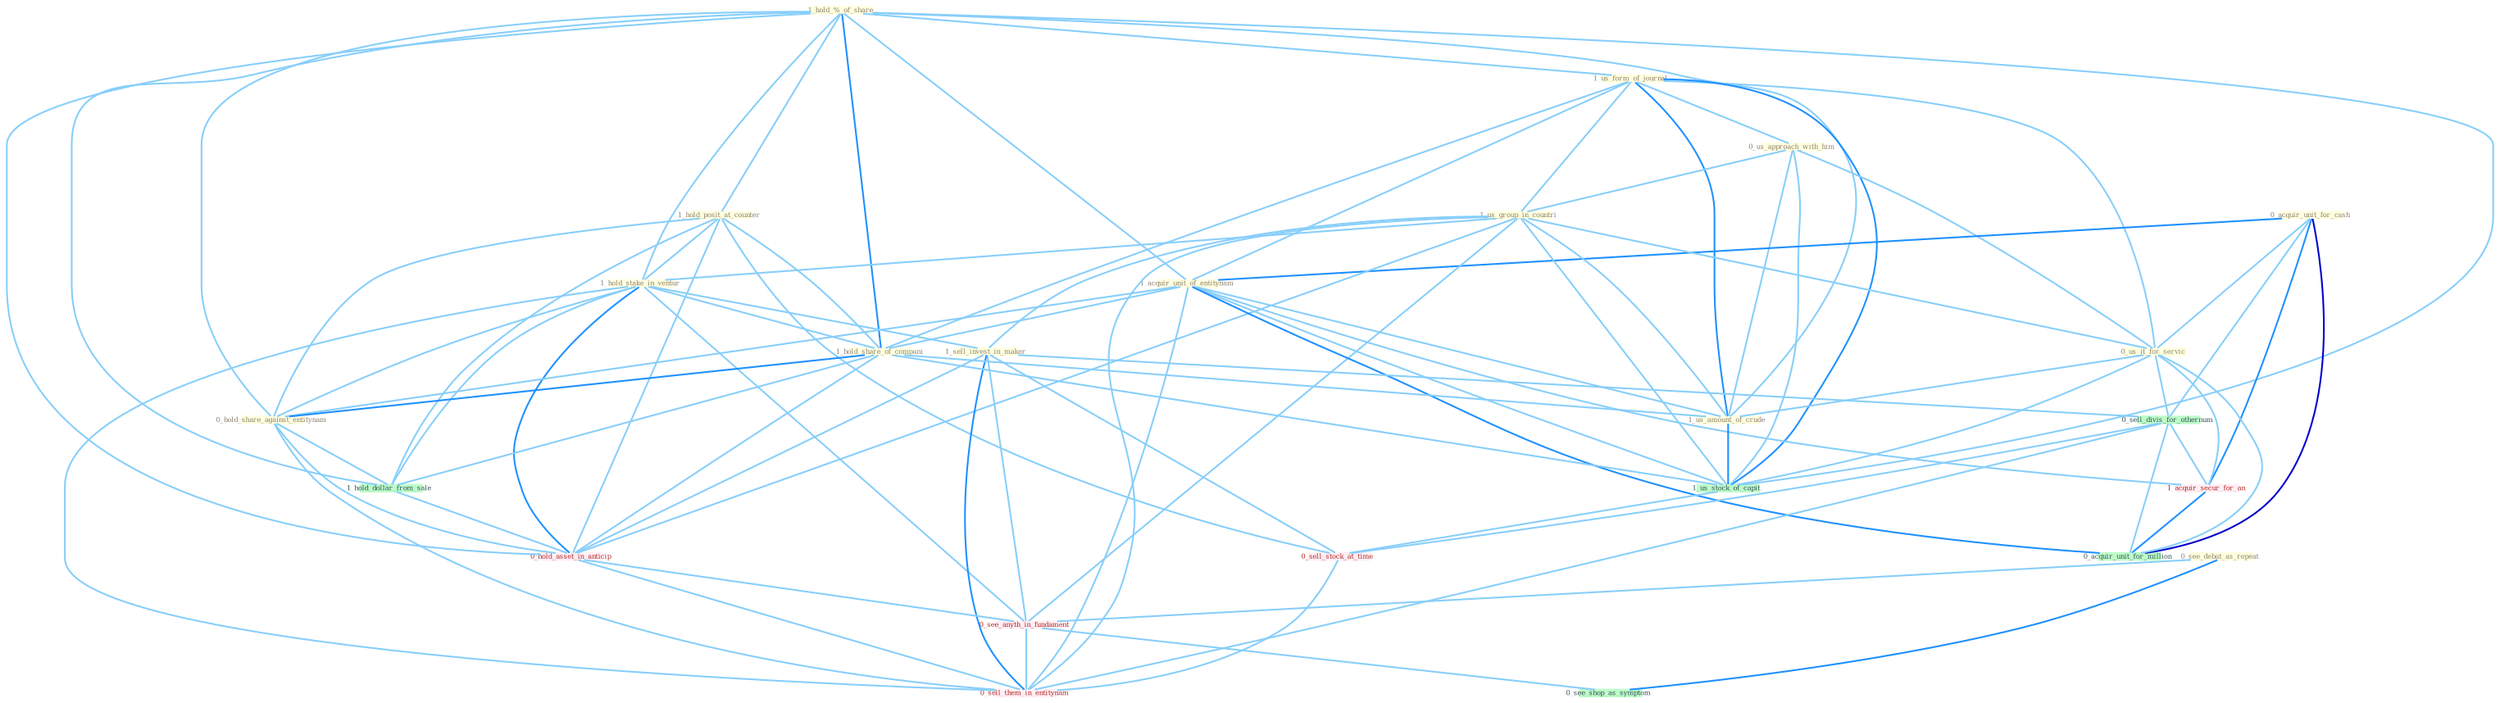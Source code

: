 Graph G{ 
    node
    [shape=polygon,style=filled,width=.5,height=.06,color="#BDFCC9",fixedsize=true,fontsize=4,
    fontcolor="#2f4f4f"];
    {node
    [color="#ffffe0", fontcolor="#8b7d6b"] "1_hold_%_of_share " "0_see_debat_as_repeat " "1_us_form_of_journal " "1_hold_posit_at_counter " "0_us_approach_with_him " "0_acquir_unit_for_cash " "1_us_group_in_countri " "1_hold_stake_in_ventur " "1_acquir_unit_of_entitynam " "0_us_it_for_servic " "1_sell_invest_in_maker " "1_hold_share_of_compani " "1_us_amount_of_crude " "0_hold_share_against_entitynam "}
{node [color="#fff0f5", fontcolor="#b22222"] "1_acquir_secur_for_an " "0_hold_asset_in_anticip " "0_sell_stock_at_time " "0_see_anyth_in_fundament " "0_sell_them_in_entitynam "}
edge [color="#B0E2FF"];

	"1_hold_%_of_share " -- "1_us_form_of_journal " [w="1", color="#87cefa" ];
	"1_hold_%_of_share " -- "1_hold_posit_at_counter " [w="1", color="#87cefa" ];
	"1_hold_%_of_share " -- "1_hold_stake_in_ventur " [w="1", color="#87cefa" ];
	"1_hold_%_of_share " -- "1_acquir_unit_of_entitynam " [w="1", color="#87cefa" ];
	"1_hold_%_of_share " -- "1_hold_share_of_compani " [w="2", color="#1e90ff" , len=0.8];
	"1_hold_%_of_share " -- "1_us_amount_of_crude " [w="1", color="#87cefa" ];
	"1_hold_%_of_share " -- "0_hold_share_against_entitynam " [w="1", color="#87cefa" ];
	"1_hold_%_of_share " -- "1_us_stock_of_capit " [w="1", color="#87cefa" ];
	"1_hold_%_of_share " -- "1_hold_dollar_from_sale " [w="1", color="#87cefa" ];
	"1_hold_%_of_share " -- "0_hold_asset_in_anticip " [w="1", color="#87cefa" ];
	"0_see_debat_as_repeat " -- "0_see_anyth_in_fundament " [w="1", color="#87cefa" ];
	"0_see_debat_as_repeat " -- "0_see_shop_as_symptom " [w="2", color="#1e90ff" , len=0.8];
	"1_us_form_of_journal " -- "0_us_approach_with_him " [w="1", color="#87cefa" ];
	"1_us_form_of_journal " -- "1_us_group_in_countri " [w="1", color="#87cefa" ];
	"1_us_form_of_journal " -- "1_acquir_unit_of_entitynam " [w="1", color="#87cefa" ];
	"1_us_form_of_journal " -- "0_us_it_for_servic " [w="1", color="#87cefa" ];
	"1_us_form_of_journal " -- "1_hold_share_of_compani " [w="1", color="#87cefa" ];
	"1_us_form_of_journal " -- "1_us_amount_of_crude " [w="2", color="#1e90ff" , len=0.8];
	"1_us_form_of_journal " -- "1_us_stock_of_capit " [w="2", color="#1e90ff" , len=0.8];
	"1_hold_posit_at_counter " -- "1_hold_stake_in_ventur " [w="1", color="#87cefa" ];
	"1_hold_posit_at_counter " -- "1_hold_share_of_compani " [w="1", color="#87cefa" ];
	"1_hold_posit_at_counter " -- "0_hold_share_against_entitynam " [w="1", color="#87cefa" ];
	"1_hold_posit_at_counter " -- "1_hold_dollar_from_sale " [w="1", color="#87cefa" ];
	"1_hold_posit_at_counter " -- "0_hold_asset_in_anticip " [w="1", color="#87cefa" ];
	"1_hold_posit_at_counter " -- "0_sell_stock_at_time " [w="1", color="#87cefa" ];
	"0_us_approach_with_him " -- "1_us_group_in_countri " [w="1", color="#87cefa" ];
	"0_us_approach_with_him " -- "0_us_it_for_servic " [w="1", color="#87cefa" ];
	"0_us_approach_with_him " -- "1_us_amount_of_crude " [w="1", color="#87cefa" ];
	"0_us_approach_with_him " -- "1_us_stock_of_capit " [w="1", color="#87cefa" ];
	"0_acquir_unit_for_cash " -- "1_acquir_unit_of_entitynam " [w="2", color="#1e90ff" , len=0.8];
	"0_acquir_unit_for_cash " -- "0_us_it_for_servic " [w="1", color="#87cefa" ];
	"0_acquir_unit_for_cash " -- "0_sell_divis_for_othernum " [w="1", color="#87cefa" ];
	"0_acquir_unit_for_cash " -- "1_acquir_secur_for_an " [w="2", color="#1e90ff" , len=0.8];
	"0_acquir_unit_for_cash " -- "0_acquir_unit_for_million " [w="3", color="#0000cd" , len=0.6];
	"1_us_group_in_countri " -- "1_hold_stake_in_ventur " [w="1", color="#87cefa" ];
	"1_us_group_in_countri " -- "0_us_it_for_servic " [w="1", color="#87cefa" ];
	"1_us_group_in_countri " -- "1_sell_invest_in_maker " [w="1", color="#87cefa" ];
	"1_us_group_in_countri " -- "1_us_amount_of_crude " [w="1", color="#87cefa" ];
	"1_us_group_in_countri " -- "1_us_stock_of_capit " [w="1", color="#87cefa" ];
	"1_us_group_in_countri " -- "0_hold_asset_in_anticip " [w="1", color="#87cefa" ];
	"1_us_group_in_countri " -- "0_see_anyth_in_fundament " [w="1", color="#87cefa" ];
	"1_us_group_in_countri " -- "0_sell_them_in_entitynam " [w="1", color="#87cefa" ];
	"1_hold_stake_in_ventur " -- "1_sell_invest_in_maker " [w="1", color="#87cefa" ];
	"1_hold_stake_in_ventur " -- "1_hold_share_of_compani " [w="1", color="#87cefa" ];
	"1_hold_stake_in_ventur " -- "0_hold_share_against_entitynam " [w="1", color="#87cefa" ];
	"1_hold_stake_in_ventur " -- "1_hold_dollar_from_sale " [w="1", color="#87cefa" ];
	"1_hold_stake_in_ventur " -- "0_hold_asset_in_anticip " [w="2", color="#1e90ff" , len=0.8];
	"1_hold_stake_in_ventur " -- "0_see_anyth_in_fundament " [w="1", color="#87cefa" ];
	"1_hold_stake_in_ventur " -- "0_sell_them_in_entitynam " [w="1", color="#87cefa" ];
	"1_acquir_unit_of_entitynam " -- "1_hold_share_of_compani " [w="1", color="#87cefa" ];
	"1_acquir_unit_of_entitynam " -- "1_us_amount_of_crude " [w="1", color="#87cefa" ];
	"1_acquir_unit_of_entitynam " -- "0_hold_share_against_entitynam " [w="1", color="#87cefa" ];
	"1_acquir_unit_of_entitynam " -- "1_acquir_secur_for_an " [w="1", color="#87cefa" ];
	"1_acquir_unit_of_entitynam " -- "1_us_stock_of_capit " [w="1", color="#87cefa" ];
	"1_acquir_unit_of_entitynam " -- "0_acquir_unit_for_million " [w="2", color="#1e90ff" , len=0.8];
	"1_acquir_unit_of_entitynam " -- "0_sell_them_in_entitynam " [w="1", color="#87cefa" ];
	"0_us_it_for_servic " -- "1_us_amount_of_crude " [w="1", color="#87cefa" ];
	"0_us_it_for_servic " -- "0_sell_divis_for_othernum " [w="1", color="#87cefa" ];
	"0_us_it_for_servic " -- "1_acquir_secur_for_an " [w="1", color="#87cefa" ];
	"0_us_it_for_servic " -- "1_us_stock_of_capit " [w="1", color="#87cefa" ];
	"0_us_it_for_servic " -- "0_acquir_unit_for_million " [w="1", color="#87cefa" ];
	"1_sell_invest_in_maker " -- "0_sell_divis_for_othernum " [w="1", color="#87cefa" ];
	"1_sell_invest_in_maker " -- "0_hold_asset_in_anticip " [w="1", color="#87cefa" ];
	"1_sell_invest_in_maker " -- "0_sell_stock_at_time " [w="1", color="#87cefa" ];
	"1_sell_invest_in_maker " -- "0_see_anyth_in_fundament " [w="1", color="#87cefa" ];
	"1_sell_invest_in_maker " -- "0_sell_them_in_entitynam " [w="2", color="#1e90ff" , len=0.8];
	"1_hold_share_of_compani " -- "1_us_amount_of_crude " [w="1", color="#87cefa" ];
	"1_hold_share_of_compani " -- "0_hold_share_against_entitynam " [w="2", color="#1e90ff" , len=0.8];
	"1_hold_share_of_compani " -- "1_us_stock_of_capit " [w="1", color="#87cefa" ];
	"1_hold_share_of_compani " -- "1_hold_dollar_from_sale " [w="1", color="#87cefa" ];
	"1_hold_share_of_compani " -- "0_hold_asset_in_anticip " [w="1", color="#87cefa" ];
	"1_us_amount_of_crude " -- "1_us_stock_of_capit " [w="2", color="#1e90ff" , len=0.8];
	"0_hold_share_against_entitynam " -- "1_hold_dollar_from_sale " [w="1", color="#87cefa" ];
	"0_hold_share_against_entitynam " -- "0_hold_asset_in_anticip " [w="1", color="#87cefa" ];
	"0_hold_share_against_entitynam " -- "0_sell_them_in_entitynam " [w="1", color="#87cefa" ];
	"0_sell_divis_for_othernum " -- "1_acquir_secur_for_an " [w="1", color="#87cefa" ];
	"0_sell_divis_for_othernum " -- "0_sell_stock_at_time " [w="1", color="#87cefa" ];
	"0_sell_divis_for_othernum " -- "0_acquir_unit_for_million " [w="1", color="#87cefa" ];
	"0_sell_divis_for_othernum " -- "0_sell_them_in_entitynam " [w="1", color="#87cefa" ];
	"1_acquir_secur_for_an " -- "0_acquir_unit_for_million " [w="2", color="#1e90ff" , len=0.8];
	"1_us_stock_of_capit " -- "0_sell_stock_at_time " [w="1", color="#87cefa" ];
	"1_hold_dollar_from_sale " -- "0_hold_asset_in_anticip " [w="1", color="#87cefa" ];
	"0_hold_asset_in_anticip " -- "0_see_anyth_in_fundament " [w="1", color="#87cefa" ];
	"0_hold_asset_in_anticip " -- "0_sell_them_in_entitynam " [w="1", color="#87cefa" ];
	"0_sell_stock_at_time " -- "0_sell_them_in_entitynam " [w="1", color="#87cefa" ];
	"0_see_anyth_in_fundament " -- "0_see_shop_as_symptom " [w="1", color="#87cefa" ];
	"0_see_anyth_in_fundament " -- "0_sell_them_in_entitynam " [w="1", color="#87cefa" ];
}